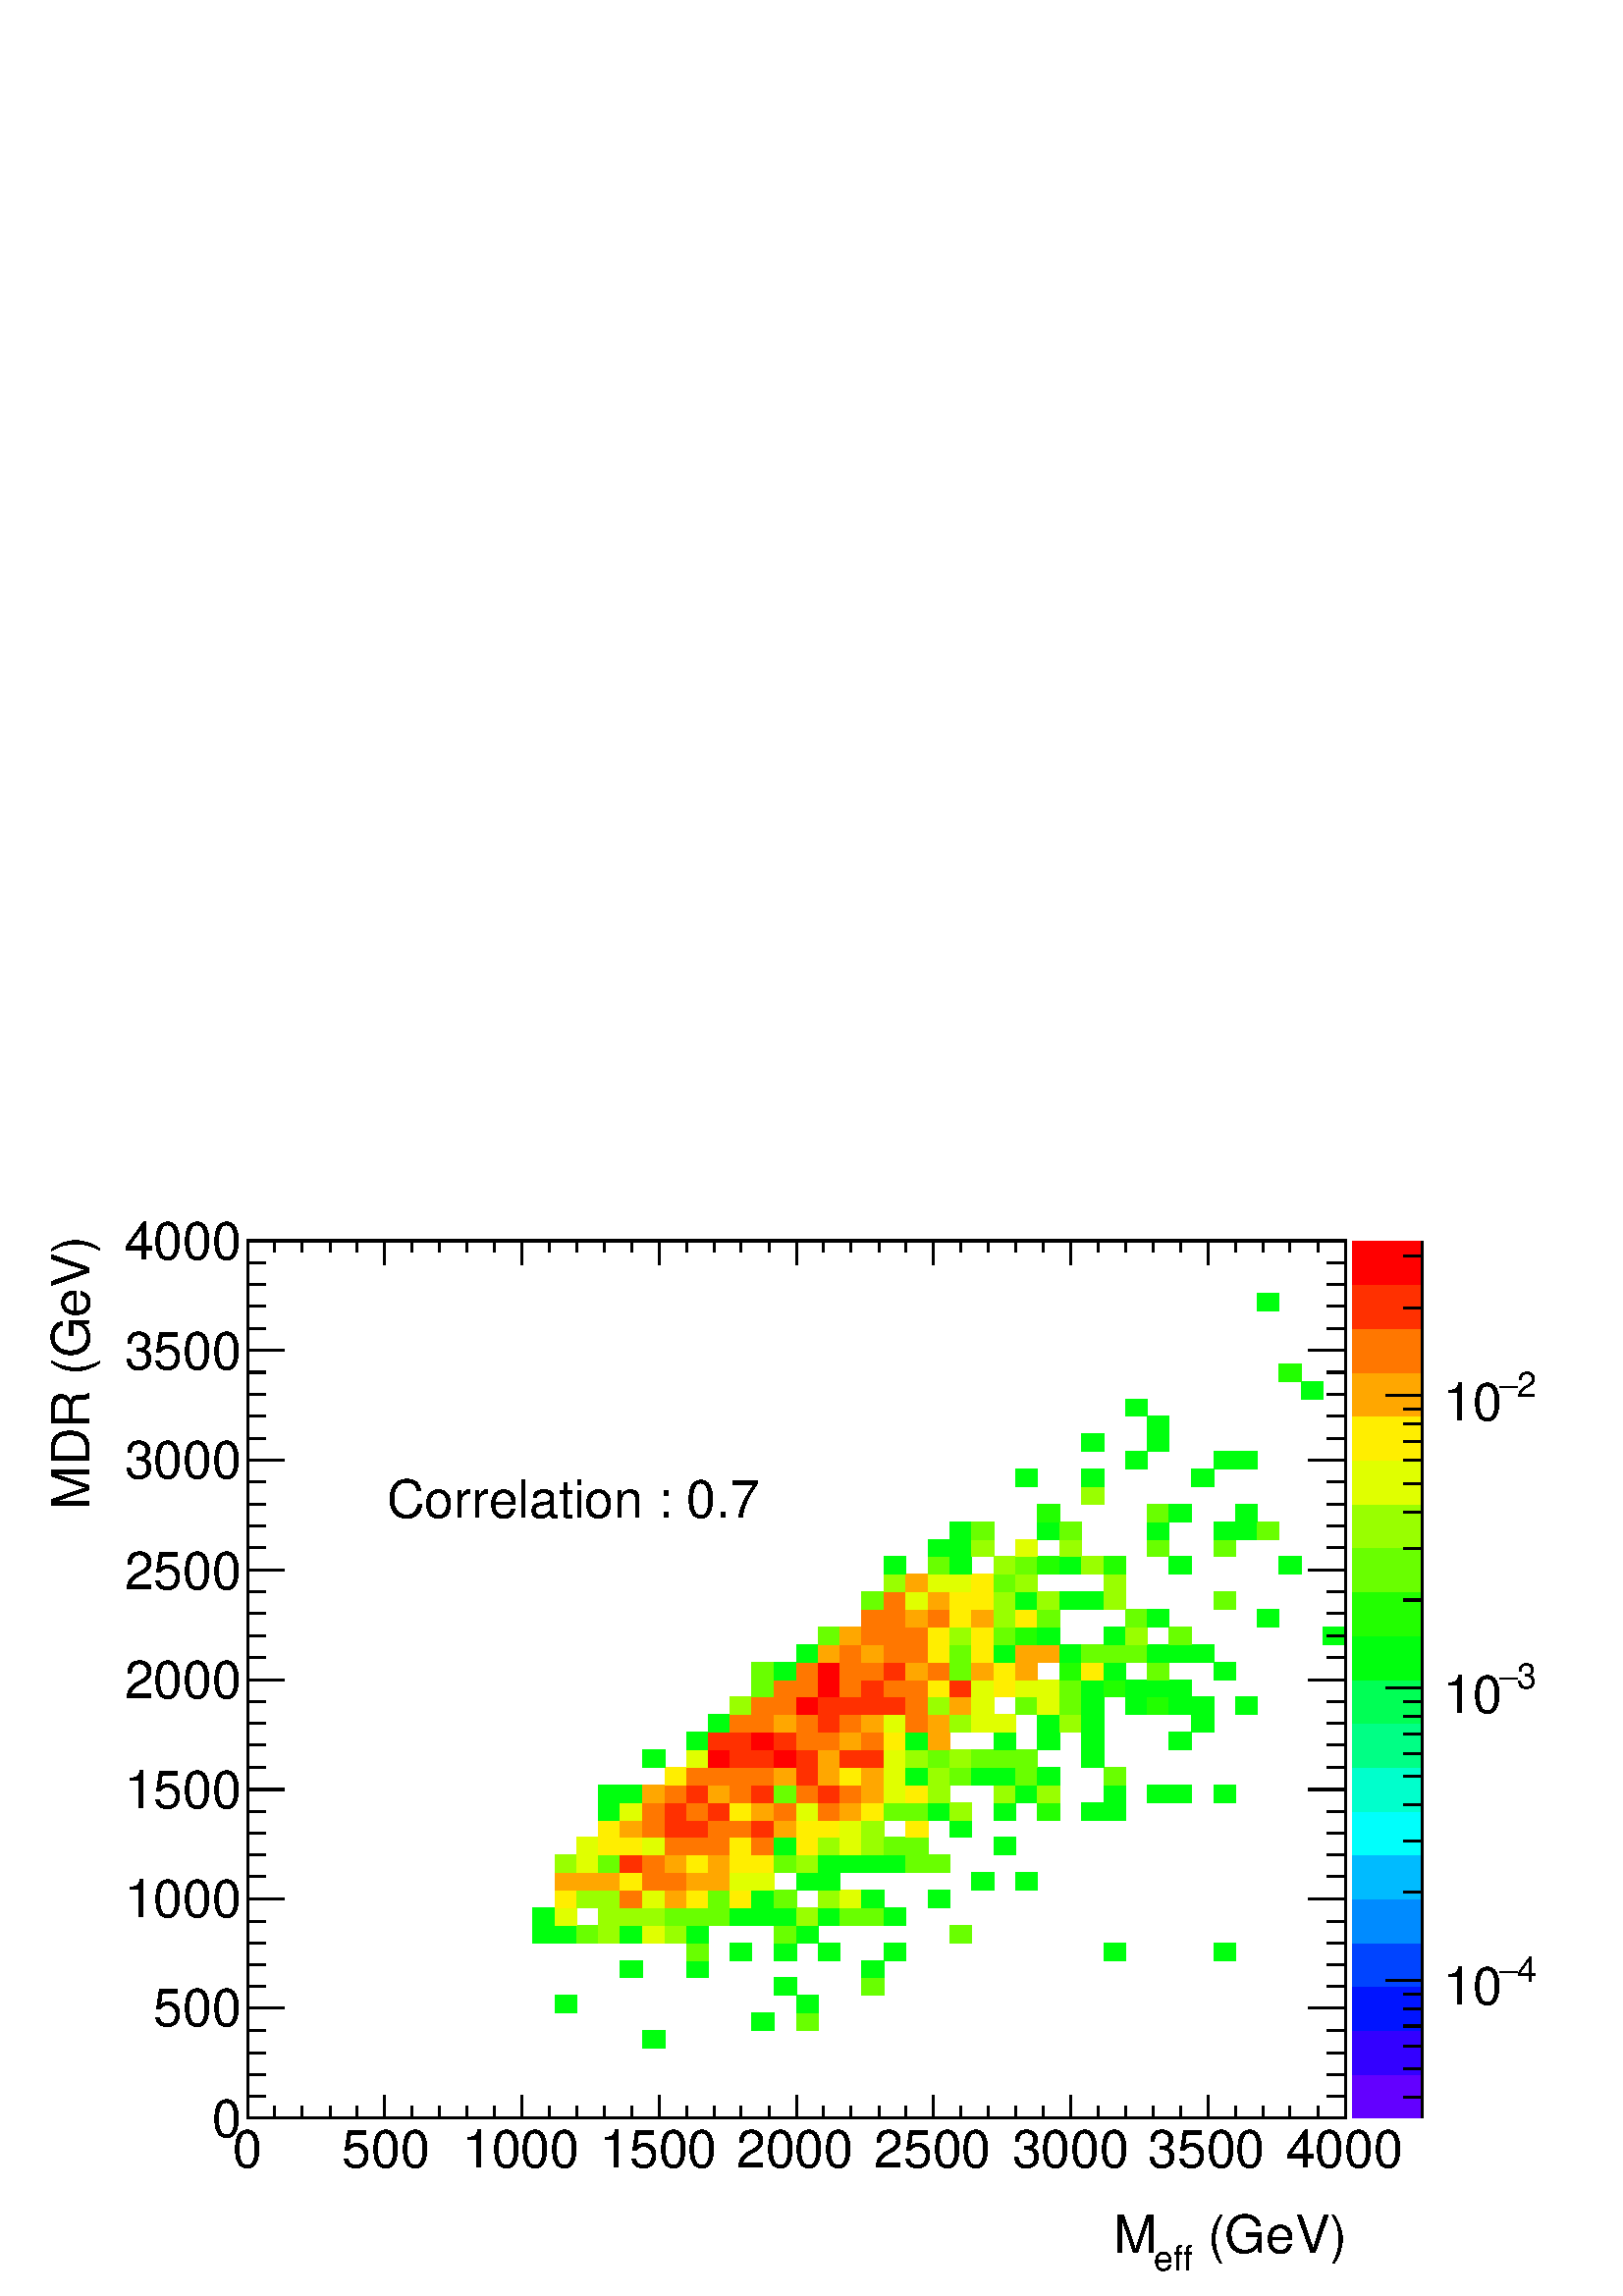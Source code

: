 %!PS-Adobe-2.0 EPSF-2.0
%%BoundingBox:  0 0 567 407
%%DocumentNeededResources: ProcSet (FontSetInit)
%%EndComments
%%BeginProlog
80 dict begin
/s {stroke} def /l {lineto} def /m {moveto} def /t {translate} def
/r {rotate} def /rl {roll}  def /R {repeat} def
/d {rlineto} def /rm {rmoveto} def /gr {grestore} def /f {eofill} def
/c {setrgbcolor} def /black {0 setgray} def /sd {setdash} def
/cl {closepath} def /sf {scalefont setfont} def /lw {setlinewidth} def
/box {m dup 0 exch d exch 0 d 0 exch neg d cl} def
/NC{systemdict begin initclip end}def/C{NC box clip newpath}def
/bl {box s} def /bf {gsave box gsave f grestore 1 lw [] 0 sd s grestore} def /Y { 0 exch d} def /X { 0 d} def 
/K {{pop pop 0 moveto} exch kshow} bind def
/ita {/ang 15 def gsave [1 0 ang dup sin exch cos div 1 0 0] concat} def 
/mp {newpath /y exch def /x exch def} def
/side {[w .77 mul w .23 mul] .385 w mul sd w 0 l currentpoint t -144 r} def
/mr {mp x y w2 0 360 arc} def /m24 {mr s} def /m20 {mr f} def
/mb {mp x y w2 add m w2 neg 0 d 0 w neg d w 0 d 0 w d cl} def
/mt {mp x y w2 add m w2 neg w neg d w 0 d cl} def
/m21 {mb f} def /m25 {mb s} def /m22 {mt f} def /m26{mt s} def
/m23 {mp x y w2 sub m w2 w d w neg 0 d cl f} def
/m27 {mp x y w2 add m w3 neg w2 neg d w3 w2 neg d w3 w2 d cl s} def
/m28 {mp x w2 sub y w2 sub w3 add m w3 0 d  0 w3 neg d w3 0 d 0 w3 d w3 0 d  0 w3 d w3 neg 0 d 0 w3 d w3 neg 0 d 0 w3 neg d w3 neg 0 d cl s } def
/m29 {mp gsave x w2 sub y w2 add w3 sub m currentpoint t 4 {side} repeat cl fill gr} def
/m30 {mp gsave x w2 sub y w2 add w3 sub m currentpoint t 4 {side} repeat cl s gr} def
/m31 {mp x y w2 sub m 0 w d x w2 sub y m w 0 d x w2 sub y w2 add m w w neg d x w2 sub y w2 sub m w w d s} def
/m32 {mp x y w2 sub m w2 w d w neg 0 d cl s} def
/m33 {mp x y w2 add m w3 neg w2 neg d w3 w2 neg d w3 w2 d cl f} def
/m34 {mp x w2 sub y w2 sub w3 add m w3 0 d  0 w3 neg d w3 0 d 0 w3 d w3 0 d  0 w3 d w3 neg 0 d 0 w3 d w3 neg 0 d 0 w3 neg d w3 neg 0 d cl f } def
/m2 {mp x y w2 sub m 0 w d x w2 sub y m w 0 d s} def
/m5 {mp x w2 sub y w2 sub m w w d x w2 sub y w2 add m w w neg d s} def
%%IncludeResource: ProcSet (FontSetInit)
%%IncludeResource: font Times-Roman
%%IncludeResource: font Times-Italic
%%IncludeResource: font Times-Bold
%%IncludeResource: font Times-BoldItalic
%%IncludeResource: font Helvetica
%%IncludeResource: font Helvetica-Oblique
%%IncludeResource: font Helvetica-Bold
%%IncludeResource: font Helvetica-BoldOblique
%%IncludeResource: font Courier
%%IncludeResource: font Courier-Oblique
%%IncludeResource: font Courier-Bold
%%IncludeResource: font Courier-BoldOblique
%%IncludeResource: font Symbol
%%IncludeResource: font ZapfDingbats
/reEncode {exch findfont dup length dict begin {1 index /FID eq  {pop pop} {def} ifelse } forall /Encoding exch def currentdict end dup /FontName get exch definefont pop } def [/Times-Bold /Times-Italic /Times-BoldItalic /Helvetica /Helvetica-Oblique
 /Helvetica-Bold /Helvetica-BoldOblique /Courier /Courier-Oblique /Courier-Bold /Courier-BoldOblique /Times-Roman /AvantGarde-Book /AvantGarde-BookOblique /AvantGarde-Demi /AvantGarde-DemiOblique /Bookman-Demi /Bookman-DemiItalic /Bookman-Light
 /Bookman-LightItalic /Helvetica-Narrow /Helvetica-Narrow-Bold /Helvetica-Narrow-BoldOblique /Helvetica-Narrow-Oblique /NewCenturySchlbk-Roman /NewCenturySchlbk-Bold /NewCenturySchlbk-BoldItalic /NewCenturySchlbk-Italic /Palatino-Bold
 /Palatino-BoldItalic /Palatino-Italic /Palatino-Roman ] {ISOLatin1Encoding reEncode } forall
%%EndProlog
%%BeginSetup
%%EndSetup
newpath  gsave  .25 .25 scale  gsave  0 0 t black[  ] 0 sd 3 lw 1 1 1 c 2268 1630 0 0 bf black 1 1 1 c 1610 1287 363 261 bf black 1610 1287 363 261 bl 1 1 1 c 0 1 0.053 c 33 25 942 364 bf 33 26 1103 389 bf 0.413 1 0 c 32 26 1168 389 bf 0 1
 0.053 c 32 26 814 415 bf 32 26 1168 415 bf 32 26 1136 441 bf 0.413 1 0 c 33 26 1264 441 bf 0 1 0.053 c 32 25 910 467 bf 32 25 1007 467 bf 33 25 1264 467 bf 0.413 1 0 c 32 26 1007 492 bf 0 1 0.053 c 32 26 1071 492 bf 32 26 1136 492
 bf 32 26 1200 492 bf 32 26 1297 492 bf 32 26 1619 492 bf 32 26 1780 492 bf 33 26 781 518 bf 32 26 814 518 bf 0.413 1 0 c 32 26 846 518 bf 0.6 1 0 c 32 26 878 518 bf 0 1 0.053 c 32 26 910 518 bf 0.88 1 0 c 33 26 942 518 bf 0.6 1 0 c 32 26 975
 518 bf 0 1 0.053 c 32 26 1007 518 bf 0.413 1 0 c 32 26 1136 518 bf 0 1 0.053 c 32 26 1168 518 bf 0.413 1 0 c 32 26 1393 518 bf 0 1 0.053 c 33 26 781 544 bf 0.88 1 0 c 32 26 814 544 bf 0.6 1 0 c 32 26 878 544 bf 32 26 910 544 bf 33
 26 942 544 bf 0.413 1 0 c 32 26 975 544 bf 32 26 1007 544 bf 32 26 1039 544 bf 0 1 0.053 c 32 26 1071 544 bf 33 26 1103 544 bf 32 26 1136 544 bf 0.6 1 0 c 32 26 1168 544 bf 0 1 0.053 c 32 26 1200 544 bf 0.413 1 0 c 32 26 1232 544 bf 33
 26 1264 544 bf 0 1 0.053 c 32 26 1297 544 bf 1 0.933 0 c 32 25 814 570 bf 0.6 1 0 c 32 25 846 570 bf 32 25 878 570 bf 1 0.467 0 c 32 25 910 570 bf 0.88 1 0 c 33 25 942 570 bf 1 0.653 0 c 32 25 975 570 bf 1 0.933 0 c 32 25 1007 570 bf
 0.413 1 0 c 32 25 1039 570 bf 1 0.933 0 c 32 25 1071 570 bf 0 1 0.053 c 33 25 1103 570 bf 0.413 1 0 c 32 25 1136 570 bf 0.6 1 0 c 32 25 1200 570 bf 0.88 1 0 c 32 25 1232 570 bf 0 1 0.053 c 33 25 1264 570 bf 32 25 1361 570 bf 1
 0.653 0 c 32 26 814 595 bf 32 26 846 595 bf 32 26 878 595 bf 1 0.933 0 c 32 26 910 595 bf 1 0.467 0 c 33 26 942 595 bf 32 26 975 595 bf 1 0.653 0 c 32 26 1007 595 bf 32 26 1039 595 bf 0.88 1 0 c 32 26 1071 595 bf 33 26 1103 595 bf 0 1
 0.053 c 32 26 1168 595 bf 32 26 1200 595 bf 33 26 1425 595 bf 32 26 1490 595 bf 0.6 1 0 c 32 26 814 621 bf 0.88 1 0 c 32 26 846 621 bf 0.413 1 0 c 32 26 878 621 bf 1 0.187 0 c 32 26 910 621 bf 1 0.467 0 c 33 26 942 621 bf 1 0.653 0 c
 32 26 975 621 bf 1 0.933 0 c 32 26 1007 621 bf 1 0.653 0 c 32 26 1039 621 bf 1 0.933 0 c 32 26 1071 621 bf 33 26 1103 621 bf 0.413 1 0 c 32 26 1136 621 bf 0.6 1 0 c 32 26 1168 621 bf 0 1 0.053 c 32 26 1200 621 bf 32 26 1232 621 bf 33
 26 1264 621 bf 32 26 1297 621 bf 0.413 1 0 c 32 26 1329 621 bf 32 26 1361 621 bf 0.88 1 0 c 32 26 846 647 bf 1 0.933 0 c 32 26 878 647 bf 32 26 910 647 bf 0.88 1 0 c 33 26 942 647 bf 1 0.467 0 c 32 26 975 647 bf 32 26 1007 647 bf 32 26 1039
 647 bf 1 0.933 0 c 32 26 1071 647 bf 1 0.467 0 c 33 26 1103 647 bf 0 1 0.053 c 32 26 1136 647 bf 1 0.933 0 c 32 26 1168 647 bf 0.6 1 0 c 32 26 1200 647 bf 0.88 1 0 c 32 26 1232 647 bf 0.6 1 0 c 33 26 1264 647 bf 0.413 1 0 c 32 26
 1297 647 bf 32 26 1329 647 bf 0 1 0.053 c 32 26 1458 647 bf 1 0.933 0 c 32 25 878 673 bf 1 0.653 0 c 32 25 910 673 bf 1 0.467 0 c 33 25 942 673 bf 1 0.187 0 c 32 25 975 673 bf 32 25 1007 673 bf 1 0.467 0 c 32 25 1039 673 bf 32 25
 1071 673 bf 1 0.187 0 c 33 25 1103 673 bf 1 0.653 0 c 32 25 1136 673 bf 1 0.933 0 c 32 25 1168 673 bf 32 25 1200 673 bf 0.88 1 0 c 32 25 1232 673 bf 0.6 1 0 c 33 25 1264 673 bf 1 0.933 0 c 32 25 1329 673 bf 0 1 0.053 c 32 25 1393 673
 bf 32 26 878 698 bf 0.88 1 0 c 32 26 910 698 bf 1 0.467 0 c 33 26 942 698 bf 1 0.187 0 c 32 26 975 698 bf 1 0.467 0 c 32 26 1007 698 bf 1 0.187 0 c 32 26 1039 698 bf 1 0.933 0 c 32 26 1071 698 bf 1 0.653 0 c 33 26 1103 698 bf 1
 0.467 0 c 32 26 1136 698 bf 0.88 1 0 c 32 26 1168 698 bf 1 0.467 0 c 32 26 1200 698 bf 1 0.653 0 c 32 26 1232 698 bf 1 0.933 0 c 33 26 1264 698 bf 0.413 1 0 c 32 26 1297 698 bf 32 26 1329 698 bf 0 1 0.053 c 32 26 1361 698 bf 0.6 1
 0 c 32 26 1393 698 bf 0 1 0.053 c 32 26 1458 698 bf 0.133 1 0 c 32 26 1522 698 bf 0 1 0.053 c 33 26 1586 698 bf 32 26 1619 698 bf 32 26 878 724 bf 32 26 910 724 bf 1 0.653 0 c 33 26 942 724 bf 1 0.467 0 c 32 26 975 724 bf 1 0.187
 0 c 32 26 1007 724 bf 1 0.653 0 c 32 26 1039 724 bf 1 0.467 0 c 32 26 1071 724 bf 1 0.187 0 c 33 26 1103 724 bf 0.413 1 0 c 32 26 1136 724 bf 1 0.467 0 c 32 26 1168 724 bf 1 0.187 0 c 32 26 1200 724 bf 1 0.467 0 c 32 26 1232 724
 bf 1 0.653 0 c 33 26 1264 724 bf 0.88 1 0 c 32 26 1297 724 bf 1 0.933 0 c 32 26 1329 724 bf 0.6 1 0 c 32 26 1361 724 bf 32 26 1458 724 bf 0 1 0.053 c 32 26 1490 724 bf 0.6 1 0 c 32 26 1522 724 bf 0 1 0.053 c 32 26 1619 724 bf 32 26
 1683 724 bf 33 26 1715 724 bf 32 26 1780 724 bf 1 0.933 0 c 32 26 975 750 bf 1 0.467 0 c 32 26 1007 750 bf 32 26 1039 750 bf 32 26 1071 750 bf 33 26 1103 750 bf 1 0.653 0 c 32 26 1136 750 bf 1 0.187 0 c 32 26 1168 750 bf 1 0.653 0 c
 32 26 1200 750 bf 1 0.933 0 c 32 26 1232 750 bf 1 0.653 0 c 33 26 1264 750 bf 0.88 1 0 c 32 26 1297 750 bf 0 1 0.053 c 32 26 1329 750 bf 0.6 1 0 c 32 26 1361 750 bf 0.413 1 0 c 32 26 1393 750 bf 0 1 0.053 c 33 26 1425 750 bf 32 26
 1458 750 bf 0.413 1 0 c 32 26 1490 750 bf 0 1 0.053 c 32 26 1522 750 bf 0.413 1 0 c 32 26 1619 750 bf 0 1 0.053 c 33 25 942 776 bf 0.88 1 0 c 32 25 1007 776 bf 1 0 0 c 32 25 1039 776 bf 1 0.187 0 c 32 25 1071 776 bf 33 25 1103 776
 bf 1 0 0 c 32 25 1136 776 bf 1 0.187 0 c 32 25 1168 776 bf 1 0.653 0 c 32 25 1200 776 bf 1 0.187 0 c 32 25 1232 776 bf 33 25 1264 776 bf 0.88 1 0 c 32 25 1297 776 bf 0.6 1 0 c 32 25 1329 776 bf 0.413 1 0 c 32 25 1361 776 bf 0.6 1 0 c 32
 25 1393 776 bf 0.413 1 0 c 33 25 1425 776 bf 32 25 1458 776 bf 32 25 1490 776 bf 0 1 0.053 c 33 25 1586 776 bf 32 26 1007 801 bf 1 0.187 0 c 32 26 1039 801 bf 32 26 1071 801 bf 1 0 0 c 33 26 1103 801 bf 1 0.187 0 c 32 26 1136 801 bf 1
 0.467 0 c 32 26 1168 801 bf 32 26 1200 801 bf 1 0.653 0 c 32 26 1232 801 bf 1 0.467 0 c 33 26 1264 801 bf 1 0.933 0 c 32 26 1297 801 bf 0 1 0.053 c 32 26 1329 801 bf 1 0.653 0 c 32 26 1361 801 bf 0 1 0.053 c 32 26 1458 801 bf
 32 26 1522 801 bf 33 26 1586 801 bf 33 26 1715 801 bf 32 26 1039 827 bf 1 0.467 0 c 32 26 1071 827 bf 33 26 1103 827 bf 1 0.653 0 c 32 26 1136 827 bf 1 0.467 0 c 32 26 1168 827 bf 1 0.187 0 c 32 26 1200 827 bf 1 0.467 0 c 32 26 1232
 827 bf 1 0.653 0 c 33 26 1264 827 bf 0.88 1 0 c 32 26 1297 827 bf 1 0.467 0 c 32 26 1329 827 bf 1 0.653 0 c 32 26 1361 827 bf 0.6 1 0 c 32 26 1393 827 bf 0.88 1 0 c 33 26 1425 827 bf 32 26 1458 827 bf 0 1 0.053 c 32 26 1522 827 bf 0.6 1
 0 c 32 26 1554 827 bf 0 1 0.053 c 33 26 1586 827 bf 32 26 1748 827 bf 0.6 1 0 c 32 26 1071 853 bf 1 0.467 0 c 33 26 1103 853 bf 32 26 1136 853 bf 1 0 0 c 32 26 1168 853 bf 1 0.187 0 c 32 26 1200 853 bf 32 26 1232 853 bf 33 26 1264 853 bf
 32 26 1297 853 bf 1 0.467 0 c 32 26 1329 853 bf 0.6 1 0 c 32 26 1361 853 bf 1 0.653 0 c 32 26 1393 853 bf 0.88 1 0 c 33 26 1425 853 bf 0.413 1 0 c 32 26 1490 853 bf 0.88 1 0 c 32 26 1522 853 bf 0.413 1 0 c 32 26 1554 853 bf 0 1 0.053
 c 33 26 1586 853 bf 32 26 1651 853 bf 0.133 1 0 c 32 26 1683 853 bf 0 1 0.053 c 33 26 1715 853 bf 32 26 1748 853 bf 32 26 1812 853 bf 0.413 1 0 c 33 25 1103 879 bf 1 0.467 0 c 32 25 1136 879 bf 32 25 1168 879 bf 1 0 0 c 32 25 1200 879
 bf 1 0.467 0 c 32 25 1232 879 bf 1 0.187 0 c 33 25 1264 879 bf 1 0.467 0 c 32 25 1297 879 bf 32 25 1329 879 bf 1 0.933 0 c 32 25 1361 879 bf 1 0.187 0 c 32 25 1393 879 bf 0.88 1 0 c 33 25 1425 879 bf 1 0.933 0 c 32 25 1458 879 bf
 0.88 1 0 c 32 25 1490 879 bf 32 25 1522 879 bf 0.413 1 0 c 32 25 1554 879 bf 0 1 0.053 c 33 25 1586 879 bf 0.133 1 0 c 32 25 1619 879 bf 0 1 0.053 c 32 25 1651 879 bf 32 25 1683 879 bf 33 25 1715 879 bf 0.413 1 0 c 33 26 1103 904 bf
 0 1 0.053 c 32 26 1136 904 bf 1 0.467 0 c 32 26 1168 904 bf 1 0 0 c 32 26 1200 904 bf 1 0.467 0 c 32 26 1232 904 bf 33 26 1264 904 bf 1 0.187 0 c 32 26 1297 904 bf 1 0.653 0 c 32 26 1329 904 bf 1 0.467 0 c 32 26 1361 904 bf
 0.413 1 0 c 32 26 1393 904 bf 1 0.653 0 c 33 26 1425 904 bf 1 0.933 0 c 32 26 1458 904 bf 1 0.653 0 c 32 26 1490 904 bf 0.133 1 0 c 32 26 1554 904 bf 1 0.933 0 c 33 26 1586 904 bf 0 1 0.053 c 32 26 1619 904 bf 0.413 1 0 c 32
 26 1683 904 bf 0 1 0.053 c 32 26 1780 904 bf 32 26 1168 930 bf 1 0.653 0 c 32 26 1200 930 bf 1 0.467 0 c 32 26 1232 930 bf 1 0.653 0 c 33 26 1264 930 bf 1 0.467 0 c 32 26 1297 930 bf 32 26 1329 930 bf 1 0.933 0 c 32 26 1361 930 bf
 0.413 1 0 c 32 26 1393 930 bf 1 0.933 0 c 33 26 1425 930 bf 0 1 0.053 c 32 26 1458 930 bf 1 0.653 0 c 32 26 1490 930 bf 32 26 1522 930 bf 0 1 0.053 c 32 26 1554 930 bf 0.413 1 0 c 33 26 1586 930 bf 32 26 1619 930 bf 32 26 1651
 930 bf 0 1 0.053 c 32 26 1683 930 bf 33 26 1715 930 bf 32 26 1748 930 bf 0.413 1 0 c 32 26 1200 956 bf 1 0.653 0 c 32 26 1232 956 bf 1 0.467 0 c 33 26 1264 956 bf 32 26 1297 956 bf 32 26 1329 956 bf 1 0.933 0 c 32 26 1361 956 bf 0.6
 1 0 c 32 26 1393 956 bf 1 0.933 0 c 33 26 1425 956 bf 0.413 1 0 c 32 26 1458 956 bf 0.133 1 0 c 32 26 1490 956 bf 0 1 0.053 c 32 26 1522 956 bf 32 26 1619 956 bf 0.6 1 0 c 32 26 1651 956 bf 0.413 1 0 c 33 26 1715 956 bf 0 1 0.053
 c 32 26 1941 956 bf 1 0.467 0 c 33 25 1264 982 bf 32 25 1297 982 bf 1 0.653 0 c 32 25 1329 982 bf 1 0.467 0 c 32 25 1361 982 bf 1 0.933 0 c 32 25 1393 982 bf 1 0.653 0 c 33 25 1425 982 bf 0.6 1 0 c 32 25 1458 982 bf 1 0.933 0 c 32
 25 1490 982 bf 0.413 1 0 c 32 25 1522 982 bf 32 25 1651 982 bf 0 1 0.053 c 32 25 1683 982 bf 32 25 1844 982 bf 0.413 1 0 c 33 26 1264 1007 bf 1 0.467 0 c 32 26 1297 1007 bf 0.88 1 0 c 32 26 1329 1007 bf 1 0.653 0 c 32 26 1361 1007 bf
 1 0.933 0 c 32 26 1393 1007 bf 33 26 1425 1007 bf 0.6 1 0 c 32 26 1458 1007 bf 0 1 0.053 c 32 26 1490 1007 bf 0.6 1 0 c 32 26 1522 1007 bf 0 1 0.053 c 32 26 1554 1007 bf 33 26 1586 1007 bf 0.6 1 0 c 32 26 1619 1007 bf 0.413 1 0 c 32 26
 1780 1007 bf 0.6 1 0 c 32 26 1297 1033 bf 1 0.653 0 c 32 26 1329 1033 bf 0.88 1 0 c 32 26 1361 1033 bf 32 26 1393 1033 bf 1 0.933 0 c 33 26 1425 1033 bf 0.413 1 0 c 32 26 1458 1033 bf 0.6 1 0 c 32 26 1490 1033 bf 32 26 1619 1033 bf 0 1
 0.053 c 32 26 1297 1059 bf 0.413 1 0 c 32 26 1361 1059 bf 0 1 0.053 c 32 26 1393 1059 bf 0.6 1 0 c 32 26 1458 1059 bf 0.413 1 0 c 32 26 1490 1059 bf 0.133 1 0 c 32 26 1522 1059 bf 0 1 0.053 c 32 26 1554 1059 bf 0.6 1 0 c 33 26
 1586 1059 bf 0.133 1 0 c 32 26 1619 1059 bf 0 1 0.053 c 33 26 1715 1059 bf 33 26 1876 1059 bf 32 25 1361 1085 bf 32 25 1393 1085 bf 0.6 1 0 c 33 25 1425 1085 bf 0.88 1 0 c 32 25 1490 1085 bf 0.6 1 0 c 32 25 1554 1085 bf 0.413 1 0 c 32 25
 1683 1085 bf 32 25 1780 1085 bf 0 1 0.053 c 32 26 1393 1110 bf 0.413 1 0 c 33 26 1425 1110 bf 0 1 0.053 c 32 26 1522 1110 bf 0.413 1 0 c 32 26 1554 1110 bf 0 1 0.053 c 32 26 1683 1110 bf 32 26 1780 1110 bf 32 26 1812 1110 bf
 0.413 1 0 c 32 26 1844 1110 bf 0.133 1 0 c 32 26 1522 1136 bf 0.413 1 0 c 32 26 1683 1136 bf 0 1 0.053 c 33 26 1715 1136 bf 32 26 1812 1136 bf 0.6 1 0 c 33 26 1586 1162 bf 0 1 0.053 c 32 25 1490 1188 bf 33 25 1586 1188 bf 32 25 1748
 1188 bf 32 26 1651 1213 bf 32 26 1780 1213 bf 32 26 1812 1213 bf 33 26 1586 1239 bf 32 26 1683 1239 bf 32 26 1683 1265 bf 32 25 1651 1291 bf 32 26 1909 1316 bf 0.133 1 0 c 33 26 1876 1342 bf 0 1 0.053 c 32 26 1844 1445 bf 0.387 0 1 c 102
 64 1984 261 bf 0.2 0 1 c 102 64 1984 325 bf 0 0.08 1 c 102 65 1984 389 bf 0 0.267 1 c 102 64 1984 454 bf 0 0.547 1 c 102 65 1984 518 bf 0 0.733 1 c 102 64 1984 583 bf 0 1 0.987 c 102 64 1984 647 bf 0 1 0.8 c 102 65 1984 711 bf 0 1
 0.52 c 102 64 1984 776 bf 0 1 0.333 c 102 64 1984 840 bf 0 1 0.053 c 102 65 1984 904 bf 0.133 1 0 c 102 64 1984 969 bf 0.413 1 0 c 102 65 1984 1033 bf 0.6 1 0 c 102 64 1984 1098 bf 0.88 1 0 c 102 64 1984 1162 bf 1 0.933 0 c 102 65
 1984 1226 bf 1 0.653 0 c 102 64 1984 1291 bf 1 0.467 0 c 102 64 1984 1355 bf 1 0.187 0 c 102 65 1984 1419 bf 1 0 0 c 102 64 1984 1484 bf black 2086 261 m 1287 Y s 2059 292 m 27 X s 2059 333 m 27 X s 2059 367 m 27 X s 2059 396 m 27 X s 2059
 421 m 27 X s 2059 443 m 27 X s 2033 463 m 53 X s
 gsave  2268 1630 0 0 C 2224.98 461.52 t 0 r /Helvetica findfont 51.28 sf 0 0 m (4) show NC gr 
 gsave  2268 1630 0 0 C 2199.34 461.52 t 0 r /Symbol findfont 51.28 sf 0 0 m (-) show NC gr 
 gsave  2268 1630 0 0 C 2116.73 427.334 t 0 r /Helvetica findfont 76.92 sf 0 0 m (10) show NC gr  2059 592 m 27 X s 2059 667 m 27 X s 2059 721 m 27 X s 2059 763 m 27 X s 2059 796 m 27 X s 2059 825 m 27 X s 2059 850 m 27 X s 2059 872 m 27 X s 2033 892
 m 53 X s
 gsave  2268 1630 0 0 C 2224.98 891.703 t 0 r /Helvetica findfont 51.28 sf 0 0 m (3) show NC gr 
 gsave  2268 1630 0 0 C 2199.34 891.703 t 0 r /Symbol findfont 51.28 sf 0 0 m (-) show NC gr 
 gsave  2268 1630 0 0 C 2116.73 854.667 t 0 r /Helvetica findfont 76.92 sf 0 0 m (10) show NC gr  2059 1021 m 27 X s 2059 1096 m 27 X s 2059 1150 m 27 X s 2059 1192 m 27 X s 2059 1226 m 27 X s 2059 1254 m 27 X s 2059 1279 m 27 X s 2059 1301 m 27 X s
 2033 1321 m 53 X s
 gsave  2268 1630 0 0 C 2224.98 1319.04 t 0 r /Helvetica findfont 51.28 sf 0 0 m (2) show NC gr 
 gsave  2268 1630 0 0 C 2199.34 1319.04 t 0 r /Symbol findfont 51.28 sf 0 0 m (-) show NC gr 
 gsave  2268 1630 0 0 C 2116.73 1284.85 t 0 r /Helvetica findfont 76.92 sf 0 0 m (10) show NC gr  2059 1450 m 27 X s 2059 1526 m 27 X s 1 1 1 c black 363 261 m 1610 X s
 gsave  2268 1630 0 0 C 1749.22 62.676 t 0 r /Helvetica findfont 76.92 sf 0 0 m ( \(GeV\)) show NC gr 
 gsave  2268 1630 0 0 C 1692.24 37.036 t 0 r /Helvetica findfont 51.28 sf 0 0 m (eff) show NC gr 
 gsave  2268 1630 0 0 C 1632.41 62.676 t 0 r /Helvetica findfont 76.92 sf 0 0 m (M) show NC gr  363 295 m -34 Y s 403 278 m -17 Y s 443 278 m -17 Y s 484 278 m -17 Y s 524 278 m -17 Y s 564 295 m -34 Y s 604 278 m -17 Y s 645 278 m -17 Y s 685 278 m
 -17 Y s 725 278 m -17 Y s 765 295 m -34 Y s 806 278 m -17 Y s 846 278 m -17 Y s 886 278 m -17 Y s 926 278 m -17 Y s 967 295 m -34 Y s 1007 278 m -17 Y s 1047 278 m -17 Y s 1087 278 m -17 Y s 1128 278 m -17 Y s 1168 295 m -34 Y s 1208 278 m -17 Y s
 1248 278 m -17 Y s 1289 278 m -17 Y s 1329 278 m -17 Y s 1369 295 m -34 Y s 1409 278 m -17 Y s 1450 278 m -17 Y s 1490 278 m -17 Y s 1530 278 m -17 Y s 1570 295 m -34 Y s 1611 278 m -17 Y s 1651 278 m -17 Y s 1691 278 m -17 Y s 1731 278 m -17 Y s
 1772 295 m -34 Y s 1812 278 m -17 Y s 1852 278 m -17 Y s 1892 278 m -17 Y s 1933 278 m -17 Y s 1973 295 m -34 Y s
 gsave  2268 1630 0 0 C 341.867 188.027 t 0 r /Helvetica findfont 76.92 sf 0 0 m (0) show NC gr 
 gsave  2268 1630 0 0 C 501.405 188.027 t 0 r /Helvetica findfont 76.92 sf 0 0 m (500) show NC gr 
 gsave  2268 1630 0 0 C 678.036 188.027 t 0 r /Helvetica findfont 76.92 sf 0 0 m (1000) show NC gr 
 gsave  2268 1630 0 0 C 880.307 188.027 t 0 r /Helvetica findfont 76.92 sf 0 0 m (1500) show NC gr 
 gsave  2268 1630 0 0 C 1079.73 188.027 t 0 r /Helvetica findfont 76.92 sf 0 0 m (2000) show NC gr 
 gsave  2268 1630 0 0 C 1282 188.027 t 0 r /Helvetica findfont 76.92 sf 0 0 m (2500) show NC gr 
 gsave  2268 1630 0 0 C 1484.27 188.027 t 0 r /Helvetica findfont 76.92 sf 0 0 m (3000) show NC gr 
 gsave  2268 1630 0 0 C 1683.69 188.027 t 0 r /Helvetica findfont 76.92 sf 0 0 m (3500) show NC gr 
 gsave  2268 1630 0 0 C 1885.97 188.027 t 0 r /Helvetica findfont 76.92 sf 0 0 m (4000) show NC gr  363 1548 m 1610 X s 363 1513 m 35 Y s 403 1531 m 17 Y s 443 1531 m 17 Y s 484 1531 m 17 Y s 524 1531 m 17 Y s 564 1513 m 35 Y s 604 1531 m 17 Y s 645
 1531 m 17 Y s 685 1531 m 17 Y s 725 1531 m 17 Y s 765 1513 m 35 Y s 806 1531 m 17 Y s 846 1531 m 17 Y s 886 1531 m 17 Y s 926 1531 m 17 Y s 967 1513 m 35 Y s 1007 1531 m 17 Y s 1047 1531 m 17 Y s 1087 1531 m 17 Y s 1128 1531 m 17 Y s 1168 1513 m 35
 Y s 1208 1531 m 17 Y s 1248 1531 m 17 Y s 1289 1531 m 17 Y s 1329 1531 m 17 Y s 1369 1513 m 35 Y s 1409 1531 m 17 Y s 1450 1531 m 17 Y s 1490 1531 m 17 Y s 1530 1531 m 17 Y s 1570 1513 m 35 Y s 1611 1531 m 17 Y s 1651 1531 m 17 Y s 1691 1531 m 17 Y
 s 1731 1531 m 17 Y s 1772 1513 m 35 Y s 1812 1531 m 17 Y s 1852 1531 m 17 Y s 1892 1531 m 17 Y s 1933 1531 m 17 Y s 1973 1513 m 35 Y s 363 261 m 1287 Y s
 gsave  2268 1630 0 0 C 131.049 1153.8 t 90 r /Helvetica findfont 76.92 sf 0 0 m (MDR \(GeV\)) show NC gr  417 261 m -54 X s 390 293 m -27 X s 390 325 m -27 X s 390 357 m -27 X s 390 389 m -27 X s 417 422 m -54 X s 390 454 m -27 X s 390 486 m -27 X s
 390 518 m -27 X s 390 550 m -27 X s 417 583 m -54 X s 390 615 m -27 X s 390 647 m -27 X s 390 679 m -27 X s 390 711 m -27 X s 417 743 m -54 X s 390 776 m -27 X s 390 808 m -27 X s 390 840 m -27 X s 390 872 m -27 X s 417 904 m -54 X s 390 937 m -27 X
 s 390 969 m -27 X s 390 1001 m -27 X s 390 1033 m -27 X s 417 1065 m -54 X s 390 1098 m -27 X s 390 1130 m -27 X s 390 1162 m -27 X s 390 1194 m -27 X s 417 1226 m -54 X s 390 1258 m -27 X s 390 1291 m -27 X s 390 1323 m -27 X s 390 1355 m -27 X s
 417 1387 m -54 X s 390 1419 m -27 X s 390 1452 m -27 X s 390 1484 m -27 X s 390 1516 m -27 X s 417 1548 m -54 X s
 gsave  2268 1630 0 0 C 310.529 233.609 t 0 r /Helvetica findfont 76.92 sf 0 0 m (0) show NC gr 
 gsave  2268 1630 0 0 C 225.062 395.996 t 0 r /Helvetica findfont 76.92 sf 0 0 m (500) show NC gr 
 gsave  2268 1630 0 0 C 182.329 555.534 t 0 r /Helvetica findfont 76.92 sf 0 0 m (1000) show NC gr 
 gsave  2268 1630 0 0 C 182.329 715.071 t 0 r /Helvetica findfont 76.92 sf 0 0 m (1500) show NC gr 
 gsave  2268 1630 0 0 C 182.329 877.458 t 0 r /Helvetica findfont 76.92 sf 0 0 m (2000) show NC gr 
 gsave  2268 1630 0 0 C 182.329 1037 t 0 r /Helvetica findfont 76.92 sf 0 0 m (2500) show NC gr 
 gsave  2268 1630 0 0 C 182.329 1199.38 t 0 r /Helvetica findfont 76.92 sf 0 0 m (3000) show NC gr 
 gsave  2268 1630 0 0 C 182.329 1358.92 t 0 r /Helvetica findfont 76.92 sf 0 0 m (3500) show NC gr 
 gsave  2268 1630 0 0 C 182.329 1521.31 t 0 r /Helvetica findfont 76.92 sf 0 0 m (4000) show NC gr  1973 261 m 1287 Y s 1919 261 m 54 X s 1946 293 m 27 X s 1946 325 m 27 X s 1946 357 m 27 X s 1946 389 m 27 X s 1919 422 m 54 X s 1946 454 m 27 X s 1946
 486 m 27 X s 1946 518 m 27 X s 1946 550 m 27 X s 1919 583 m 54 X s 1946 615 m 27 X s 1946 647 m 27 X s 1946 679 m 27 X s 1946 711 m 27 X s 1919 743 m 54 X s 1946 776 m 27 X s 1946 808 m 27 X s 1946 840 m 27 X s 1946 872 m 27 X s 1919 904 m 54 X s
 1946 937 m 27 X s 1946 969 m 27 X s 1946 1001 m 27 X s 1946 1033 m 27 X s 1919 1065 m 54 X s 1946 1098 m 27 X s 1946 1130 m 27 X s 1946 1162 m 27 X s 1946 1194 m 27 X s 1919 1226 m 54 X s 1946 1258 m 27 X s 1946 1291 m 27 X s 1946 1323 m 27 X s 1946
 1355 m 27 X s 1919 1387 m 54 X s 1946 1419 m 27 X s 1946 1452 m 27 X s 1946 1484 m 27 X s 1946 1516 m 27 X s 1919 1548 m 54 X s
 gsave  2268 1630 0 0 C 566.929 1142.4 t 0 r /Helvetica findfont 76.92 sf 0 0 m (Correlation : 0.7) show NC gr 
 gr  gr showpage
end
%%EOF
